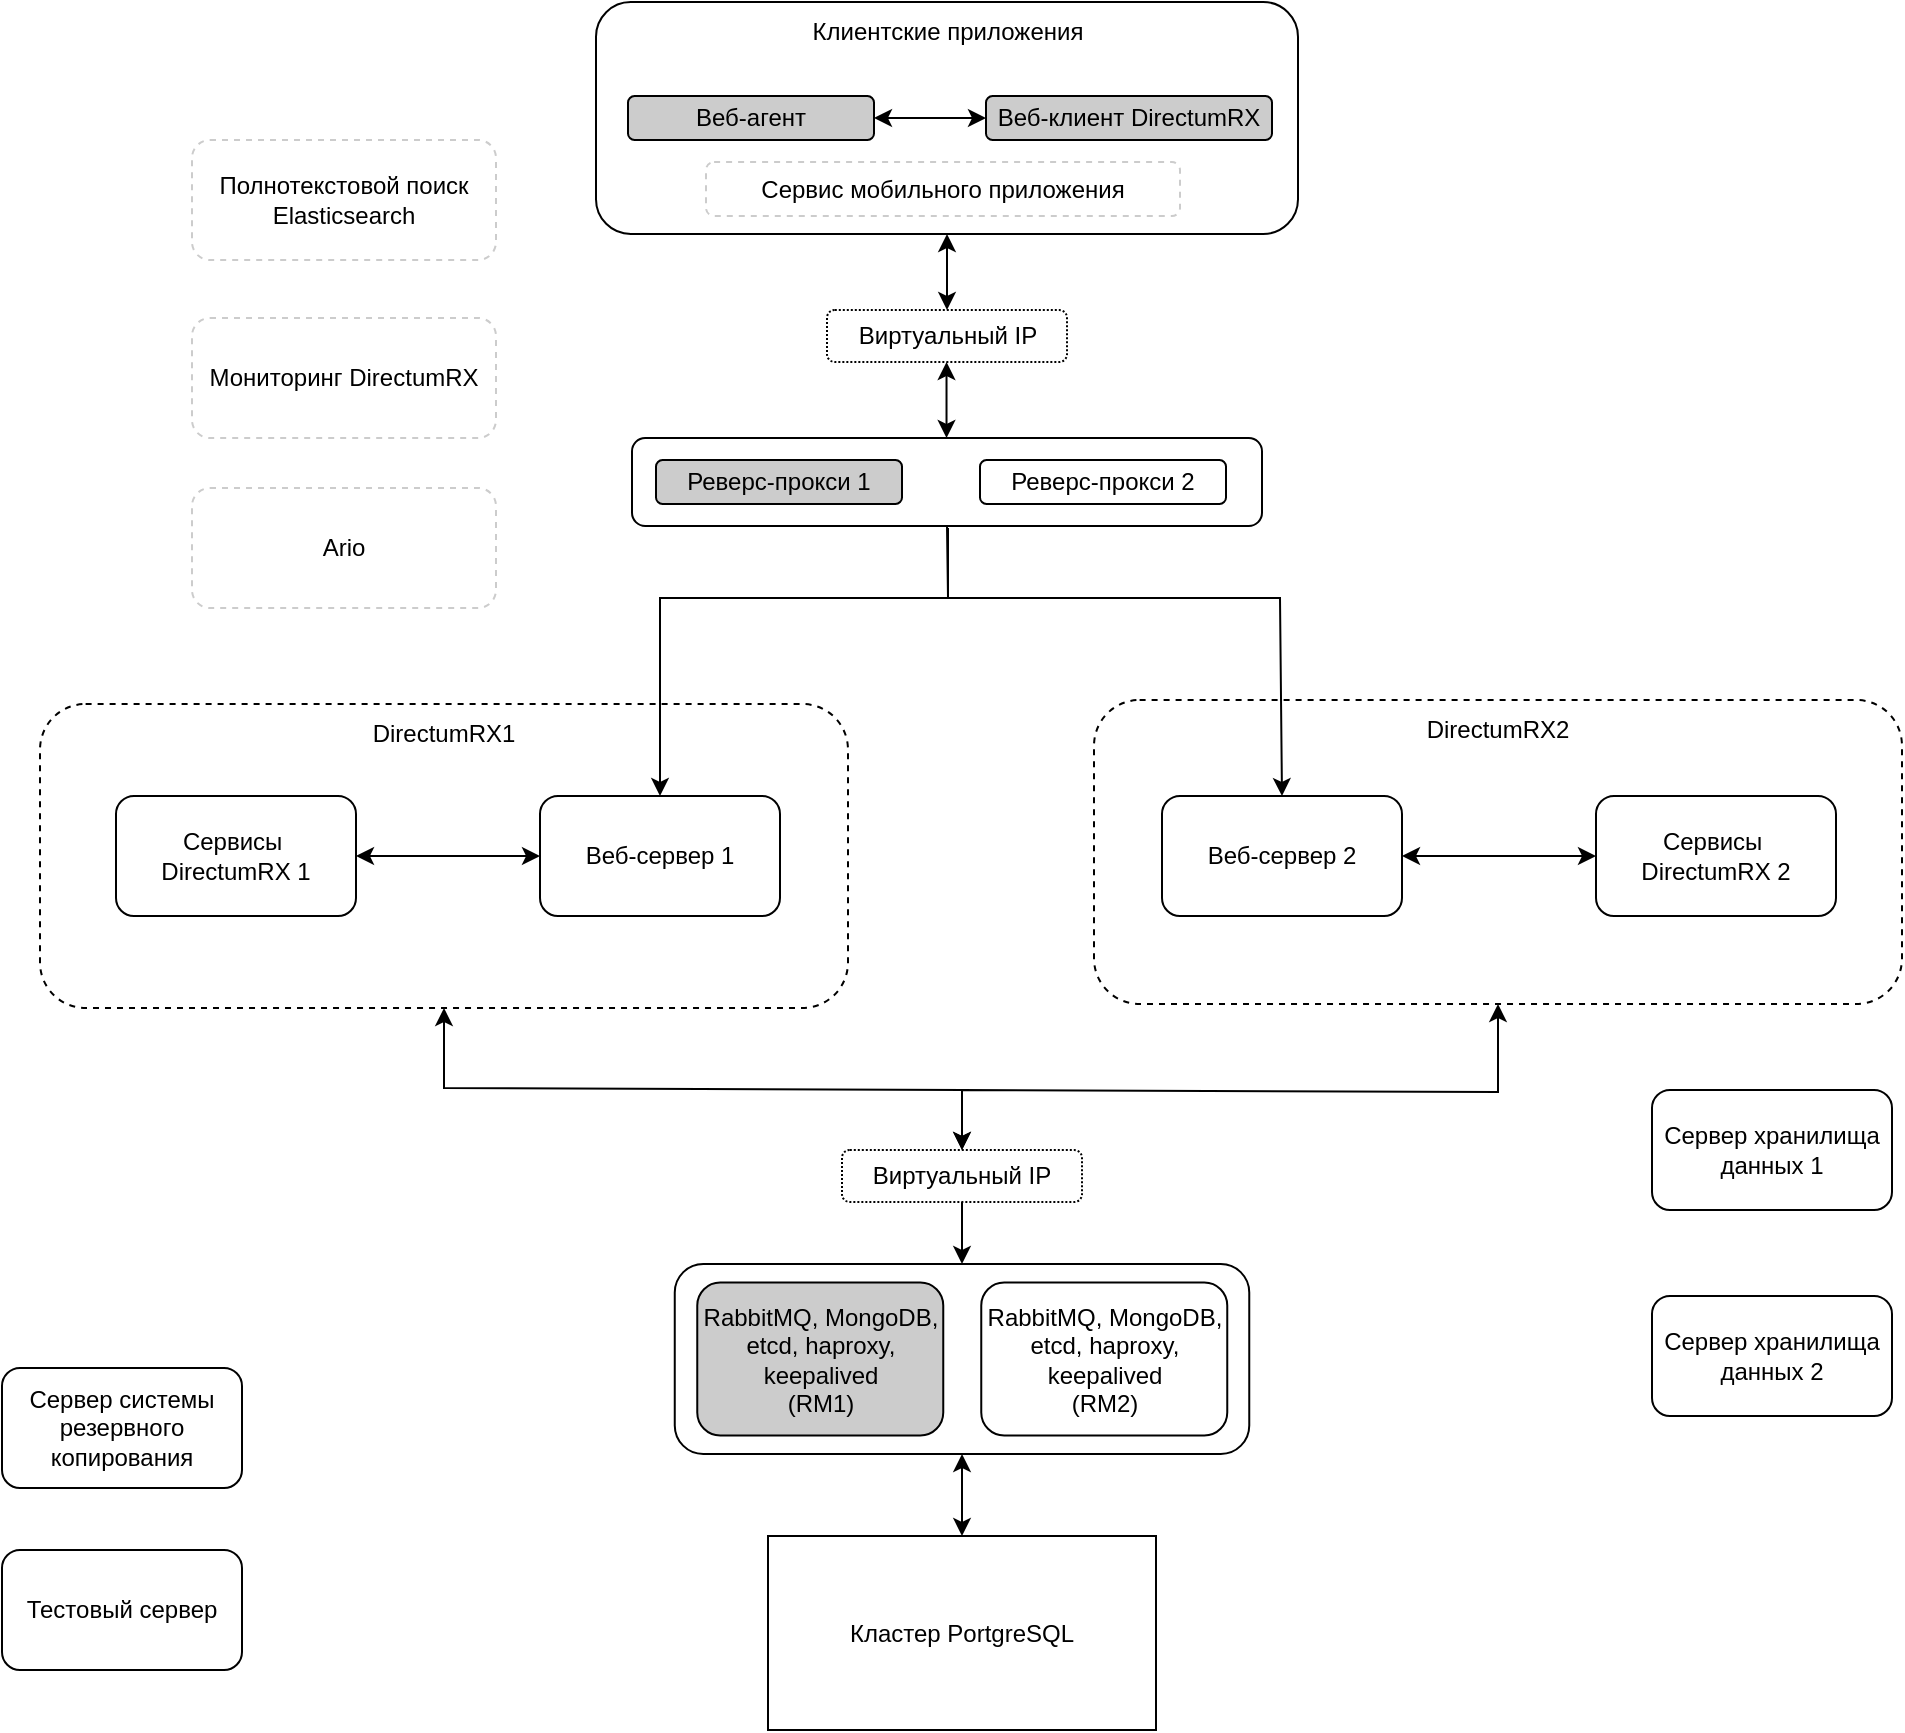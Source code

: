 <mxfile version="24.8.6">
  <diagram name="Страница — 1" id="taSbxQqE9CDGUTEGkazy">
    <mxGraphModel dx="2853" dy="1143" grid="0" gridSize="10" guides="1" tooltips="1" connect="1" arrows="1" fold="1" page="1" pageScale="1" pageWidth="827" pageHeight="1169" math="0" shadow="0">
      <root>
        <mxCell id="0" />
        <mxCell id="1" parent="0" />
        <mxCell id="DbNHtFCvX-FUhnpGTAhA-1" value="" style="rounded=1;whiteSpace=wrap;html=1;" parent="1" vertex="1">
          <mxGeometry x="240" y="410" width="351" height="116" as="geometry" />
        </mxCell>
        <mxCell id="DbNHtFCvX-FUhnpGTAhA-2" value="Клиентские приложения" style="text;html=1;align=center;verticalAlign=middle;whiteSpace=wrap;rounded=0;" parent="1" vertex="1">
          <mxGeometry x="316.5" y="410" width="198" height="30" as="geometry" />
        </mxCell>
        <mxCell id="DbNHtFCvX-FUhnpGTAhA-3" value="Веб-агент" style="rounded=1;whiteSpace=wrap;html=1;fillColor=#CCCCCC;" parent="1" vertex="1">
          <mxGeometry x="256" y="457" width="123" height="22" as="geometry" />
        </mxCell>
        <mxCell id="DbNHtFCvX-FUhnpGTAhA-5" value="Веб-клиент DirectumRX" style="rounded=1;whiteSpace=wrap;html=1;fillColor=#CCCCCC;" parent="1" vertex="1">
          <mxGeometry x="435" y="457" width="143" height="22" as="geometry" />
        </mxCell>
        <mxCell id="DbNHtFCvX-FUhnpGTAhA-6" value="" style="endArrow=classic;startArrow=classic;html=1;rounded=0;exitX=1;exitY=0.5;exitDx=0;exitDy=0;entryX=0;entryY=0.5;entryDx=0;entryDy=0;" parent="1" source="DbNHtFCvX-FUhnpGTAhA-3" target="DbNHtFCvX-FUhnpGTAhA-5" edge="1">
          <mxGeometry width="50" height="50" relative="1" as="geometry">
            <mxPoint x="389" y="502" as="sourcePoint" />
            <mxPoint x="439" y="452" as="targetPoint" />
          </mxGeometry>
        </mxCell>
        <mxCell id="DbNHtFCvX-FUhnpGTAhA-7" value="Виртуальный IP" style="rounded=1;whiteSpace=wrap;html=1;fillStyle=auto;dashed=1;dashPattern=1 1;" parent="1" vertex="1">
          <mxGeometry x="355.5" y="564" width="120" height="26" as="geometry" />
        </mxCell>
        <mxCell id="DbNHtFCvX-FUhnpGTAhA-8" value="" style="endArrow=classic;startArrow=classic;html=1;rounded=0;entryX=0.5;entryY=1;entryDx=0;entryDy=0;exitX=0.5;exitY=0;exitDx=0;exitDy=0;" parent="1" source="DbNHtFCvX-FUhnpGTAhA-7" target="DbNHtFCvX-FUhnpGTAhA-1" edge="1">
          <mxGeometry width="50" height="50" relative="1" as="geometry">
            <mxPoint x="388" y="571" as="sourcePoint" />
            <mxPoint x="438" y="521" as="targetPoint" />
          </mxGeometry>
        </mxCell>
        <mxCell id="DbNHtFCvX-FUhnpGTAhA-9" value="" style="rounded=1;whiteSpace=wrap;html=1;" parent="1" vertex="1">
          <mxGeometry x="258" y="628" width="315" height="44" as="geometry" />
        </mxCell>
        <mxCell id="DbNHtFCvX-FUhnpGTAhA-10" value="Реверс-прокси 1" style="rounded=1;whiteSpace=wrap;html=1;fillColor=#CCCCCC;" parent="1" vertex="1">
          <mxGeometry x="270" y="639" width="123" height="22" as="geometry" />
        </mxCell>
        <mxCell id="DbNHtFCvX-FUhnpGTAhA-11" value="Реверс-прокси 2" style="rounded=1;whiteSpace=wrap;html=1;fillColor=#FFFFFF;" parent="1" vertex="1">
          <mxGeometry x="432" y="639" width="123" height="22" as="geometry" />
        </mxCell>
        <mxCell id="DbNHtFCvX-FUhnpGTAhA-12" value="" style="endArrow=classic;startArrow=classic;html=1;rounded=0;entryX=0.5;entryY=1;entryDx=0;entryDy=0;exitX=0.5;exitY=0;exitDx=0;exitDy=0;" parent="1" edge="1">
          <mxGeometry width="50" height="50" relative="1" as="geometry">
            <mxPoint x="415.26" y="628" as="sourcePoint" />
            <mxPoint x="415.26" y="590" as="targetPoint" />
          </mxGeometry>
        </mxCell>
        <mxCell id="DbNHtFCvX-FUhnpGTAhA-13" value="" style="rounded=1;whiteSpace=wrap;html=1;dashed=1;" parent="1" vertex="1">
          <mxGeometry x="-38" y="761" width="404" height="152" as="geometry" />
        </mxCell>
        <mxCell id="DbNHtFCvX-FUhnpGTAhA-14" value="DirectumRX1" style="text;html=1;align=center;verticalAlign=middle;whiteSpace=wrap;rounded=0;" parent="1" vertex="1">
          <mxGeometry x="134" y="761" width="60" height="30" as="geometry" />
        </mxCell>
        <mxCell id="DbNHtFCvX-FUhnpGTAhA-15" value="" style="rounded=1;whiteSpace=wrap;html=1;dashed=1;" parent="1" vertex="1">
          <mxGeometry x="489" y="759" width="404" height="152" as="geometry" />
        </mxCell>
        <mxCell id="DbNHtFCvX-FUhnpGTAhA-16" value="DirectumRX2" style="text;html=1;align=center;verticalAlign=middle;whiteSpace=wrap;rounded=0;" parent="1" vertex="1">
          <mxGeometry x="661" y="759" width="60" height="30" as="geometry" />
        </mxCell>
        <mxCell id="DbNHtFCvX-FUhnpGTAhA-18" value="" style="endArrow=classic;html=1;rounded=0;exitX=0.5;exitY=1;exitDx=0;exitDy=0;entryX=0.5;entryY=0;entryDx=0;entryDy=0;" parent="1" source="DbNHtFCvX-FUhnpGTAhA-9" target="DbNHtFCvX-FUhnpGTAhA-20" edge="1">
          <mxGeometry width="50" height="50" relative="1" as="geometry">
            <mxPoint x="343" y="739" as="sourcePoint" />
            <mxPoint x="393" y="689" as="targetPoint" />
            <Array as="points">
              <mxPoint x="416" y="708" />
              <mxPoint x="272" y="708" />
            </Array>
          </mxGeometry>
        </mxCell>
        <mxCell id="DbNHtFCvX-FUhnpGTAhA-19" value="" style="endArrow=classic;html=1;rounded=0;entryX=0.5;entryY=0;entryDx=0;entryDy=0;" parent="1" target="DbNHtFCvX-FUhnpGTAhA-21" edge="1">
          <mxGeometry width="50" height="50" relative="1" as="geometry">
            <mxPoint x="416" y="673" as="sourcePoint" />
            <mxPoint x="612" y="698" as="targetPoint" />
            <Array as="points">
              <mxPoint x="416" y="708" />
              <mxPoint x="582" y="708" />
            </Array>
          </mxGeometry>
        </mxCell>
        <mxCell id="DbNHtFCvX-FUhnpGTAhA-20" value="Веб-сервер 1" style="rounded=1;whiteSpace=wrap;html=1;" parent="1" vertex="1">
          <mxGeometry x="212" y="807" width="120" height="60" as="geometry" />
        </mxCell>
        <mxCell id="DbNHtFCvX-FUhnpGTAhA-21" value="Веб-сервер 2" style="rounded=1;whiteSpace=wrap;html=1;" parent="1" vertex="1">
          <mxGeometry x="523" y="807" width="120" height="60" as="geometry" />
        </mxCell>
        <mxCell id="DbNHtFCvX-FUhnpGTAhA-22" value="Сервисы&amp;nbsp;&lt;div&gt;DirectumRX 1&lt;/div&gt;" style="rounded=1;whiteSpace=wrap;html=1;" parent="1" vertex="1">
          <mxGeometry y="807" width="120" height="60" as="geometry" />
        </mxCell>
        <mxCell id="DbNHtFCvX-FUhnpGTAhA-23" value="Сервисы&amp;nbsp;&lt;div&gt;DirectumRX 2&lt;/div&gt;" style="rounded=1;whiteSpace=wrap;html=1;" parent="1" vertex="1">
          <mxGeometry x="740" y="807" width="120" height="60" as="geometry" />
        </mxCell>
        <mxCell id="DbNHtFCvX-FUhnpGTAhA-24" value="" style="endArrow=classic;startArrow=classic;html=1;rounded=0;exitX=1;exitY=0.5;exitDx=0;exitDy=0;entryX=0;entryY=0.5;entryDx=0;entryDy=0;" parent="1" source="DbNHtFCvX-FUhnpGTAhA-22" target="DbNHtFCvX-FUhnpGTAhA-20" edge="1">
          <mxGeometry width="50" height="50" relative="1" as="geometry">
            <mxPoint x="148" y="886" as="sourcePoint" />
            <mxPoint x="198" y="836" as="targetPoint" />
          </mxGeometry>
        </mxCell>
        <mxCell id="DbNHtFCvX-FUhnpGTAhA-25" value="" style="endArrow=classic;startArrow=classic;html=1;rounded=0;exitX=1;exitY=0.5;exitDx=0;exitDy=0;entryX=0;entryY=0.5;entryDx=0;entryDy=0;" parent="1" source="DbNHtFCvX-FUhnpGTAhA-21" target="DbNHtFCvX-FUhnpGTAhA-23" edge="1">
          <mxGeometry width="50" height="50" relative="1" as="geometry">
            <mxPoint x="684" y="864" as="sourcePoint" />
            <mxPoint x="734" y="814" as="targetPoint" />
          </mxGeometry>
        </mxCell>
        <mxCell id="DbNHtFCvX-FUhnpGTAhA-26" value="Виртуальный IP" style="rounded=1;whiteSpace=wrap;html=1;fillStyle=auto;dashed=1;dashPattern=1 1;" parent="1" vertex="1">
          <mxGeometry x="363" y="984" width="120" height="26" as="geometry" />
        </mxCell>
        <mxCell id="DbNHtFCvX-FUhnpGTAhA-27" value="" style="endArrow=classic;startArrow=classic;html=1;rounded=0;exitX=0.5;exitY=1;exitDx=0;exitDy=0;entryX=0.5;entryY=0;entryDx=0;entryDy=0;" parent="1" source="DbNHtFCvX-FUhnpGTAhA-13" target="DbNHtFCvX-FUhnpGTAhA-26" edge="1">
          <mxGeometry width="50" height="50" relative="1" as="geometry">
            <mxPoint x="279" y="994" as="sourcePoint" />
            <mxPoint x="329" y="944" as="targetPoint" />
            <Array as="points">
              <mxPoint x="164" y="953" />
              <mxPoint x="423" y="954" />
            </Array>
          </mxGeometry>
        </mxCell>
        <mxCell id="DbNHtFCvX-FUhnpGTAhA-28" value="" style="endArrow=classic;startArrow=classic;html=1;rounded=0;exitX=0.5;exitY=0;exitDx=0;exitDy=0;entryX=0.5;entryY=1;entryDx=0;entryDy=0;" parent="1" source="DbNHtFCvX-FUhnpGTAhA-26" target="DbNHtFCvX-FUhnpGTAhA-15" edge="1">
          <mxGeometry width="50" height="50" relative="1" as="geometry">
            <mxPoint x="514" y="990" as="sourcePoint" />
            <mxPoint x="564" y="940" as="targetPoint" />
            <Array as="points">
              <mxPoint x="423" y="954" />
              <mxPoint x="691" y="955" />
            </Array>
          </mxGeometry>
        </mxCell>
        <mxCell id="DbNHtFCvX-FUhnpGTAhA-29" value="" style="rounded=1;whiteSpace=wrap;html=1;" parent="1" vertex="1">
          <mxGeometry x="279.38" y="1041" width="287.25" height="95" as="geometry" />
        </mxCell>
        <mxCell id="DbNHtFCvX-FUhnpGTAhA-30" value="RabbitMQ, MongoDB, etcd, haproxy, keepalived&lt;br&gt;(RM1)" style="rounded=1;whiteSpace=wrap;html=1;fillColor=#CCCCCC;" parent="1" vertex="1">
          <mxGeometry x="290.63" y="1050.25" width="123" height="76.5" as="geometry" />
        </mxCell>
        <mxCell id="DbNHtFCvX-FUhnpGTAhA-32" value="RabbitMQ, MongoDB, etcd, haproxy, keepalived&lt;br&gt;(RM2)" style="rounded=1;whiteSpace=wrap;html=1;fillColor=#FFFFFF;" parent="1" vertex="1">
          <mxGeometry x="432.63" y="1050.25" width="123" height="76.5" as="geometry" />
        </mxCell>
        <mxCell id="DbNHtFCvX-FUhnpGTAhA-33" value="" style="endArrow=classic;html=1;rounded=0;exitX=0.5;exitY=1;exitDx=0;exitDy=0;entryX=0.5;entryY=0;entryDx=0;entryDy=0;" parent="1" source="DbNHtFCvX-FUhnpGTAhA-26" target="DbNHtFCvX-FUhnpGTAhA-29" edge="1">
          <mxGeometry width="50" height="50" relative="1" as="geometry">
            <mxPoint x="547" y="1090" as="sourcePoint" />
            <mxPoint x="597" y="1040" as="targetPoint" />
          </mxGeometry>
        </mxCell>
        <mxCell id="DbNHtFCvX-FUhnpGTAhA-35" value="Кластер PortgreSQL" style="rounded=0;whiteSpace=wrap;html=1;" parent="1" vertex="1">
          <mxGeometry x="326" y="1177" width="194" height="97" as="geometry" />
        </mxCell>
        <mxCell id="DbNHtFCvX-FUhnpGTAhA-37" value="" style="endArrow=classic;startArrow=classic;html=1;rounded=0;entryX=0.5;entryY=1;entryDx=0;entryDy=0;exitX=0.5;exitY=0;exitDx=0;exitDy=0;" parent="1" source="DbNHtFCvX-FUhnpGTAhA-35" target="DbNHtFCvX-FUhnpGTAhA-29" edge="1">
          <mxGeometry width="50" height="50" relative="1" as="geometry">
            <mxPoint x="426" y="1211" as="sourcePoint" />
            <mxPoint x="476" y="1166" as="targetPoint" />
          </mxGeometry>
        </mxCell>
        <mxCell id="DbNHtFCvX-FUhnpGTAhA-38" value="Сервер системы резервного копирования" style="rounded=1;whiteSpace=wrap;html=1;" parent="1" vertex="1">
          <mxGeometry x="-57" y="1093" width="120" height="60" as="geometry" />
        </mxCell>
        <mxCell id="DbNHtFCvX-FUhnpGTAhA-39" value="Сервер хранилища данных 1" style="rounded=1;whiteSpace=wrap;html=1;" parent="1" vertex="1">
          <mxGeometry x="768" y="954" width="120" height="60" as="geometry" />
        </mxCell>
        <mxCell id="DbNHtFCvX-FUhnpGTAhA-40" value="Сервер хранилища данных 2" style="rounded=1;whiteSpace=wrap;html=1;" parent="1" vertex="1">
          <mxGeometry x="768" y="1057" width="120" height="60" as="geometry" />
        </mxCell>
        <mxCell id="DbNHtFCvX-FUhnpGTAhA-41" value="Сервис мобильного приложения" style="rounded=1;whiteSpace=wrap;html=1;dashed=1;strokeColor=#CCCCCC;" parent="1" vertex="1">
          <mxGeometry x="295" y="490" width="237" height="27" as="geometry" />
        </mxCell>
        <mxCell id="DbNHtFCvX-FUhnpGTAhA-42" value="Полнотекстовой поиск Elasticsearch" style="rounded=1;whiteSpace=wrap;html=1;dashed=1;strokeColor=#CCCCCC;" parent="1" vertex="1">
          <mxGeometry x="38" y="479" width="152" height="60" as="geometry" />
        </mxCell>
        <mxCell id="DbNHtFCvX-FUhnpGTAhA-43" value="Мониторинг DirectumRX" style="rounded=1;whiteSpace=wrap;html=1;dashed=1;strokeColor=#CCCCCC;" parent="1" vertex="1">
          <mxGeometry x="38" y="568" width="152" height="60" as="geometry" />
        </mxCell>
        <mxCell id="DbNHtFCvX-FUhnpGTAhA-45" value="Ario" style="rounded=1;whiteSpace=wrap;html=1;dashed=1;strokeColor=#CCCCCC;" parent="1" vertex="1">
          <mxGeometry x="38" y="653" width="152" height="60" as="geometry" />
        </mxCell>
        <mxCell id="DbNHtFCvX-FUhnpGTAhA-48" value="Тестовый сервер" style="rounded=1;whiteSpace=wrap;html=1;" parent="1" vertex="1">
          <mxGeometry x="-57" y="1184" width="120" height="60" as="geometry" />
        </mxCell>
      </root>
    </mxGraphModel>
  </diagram>
</mxfile>
